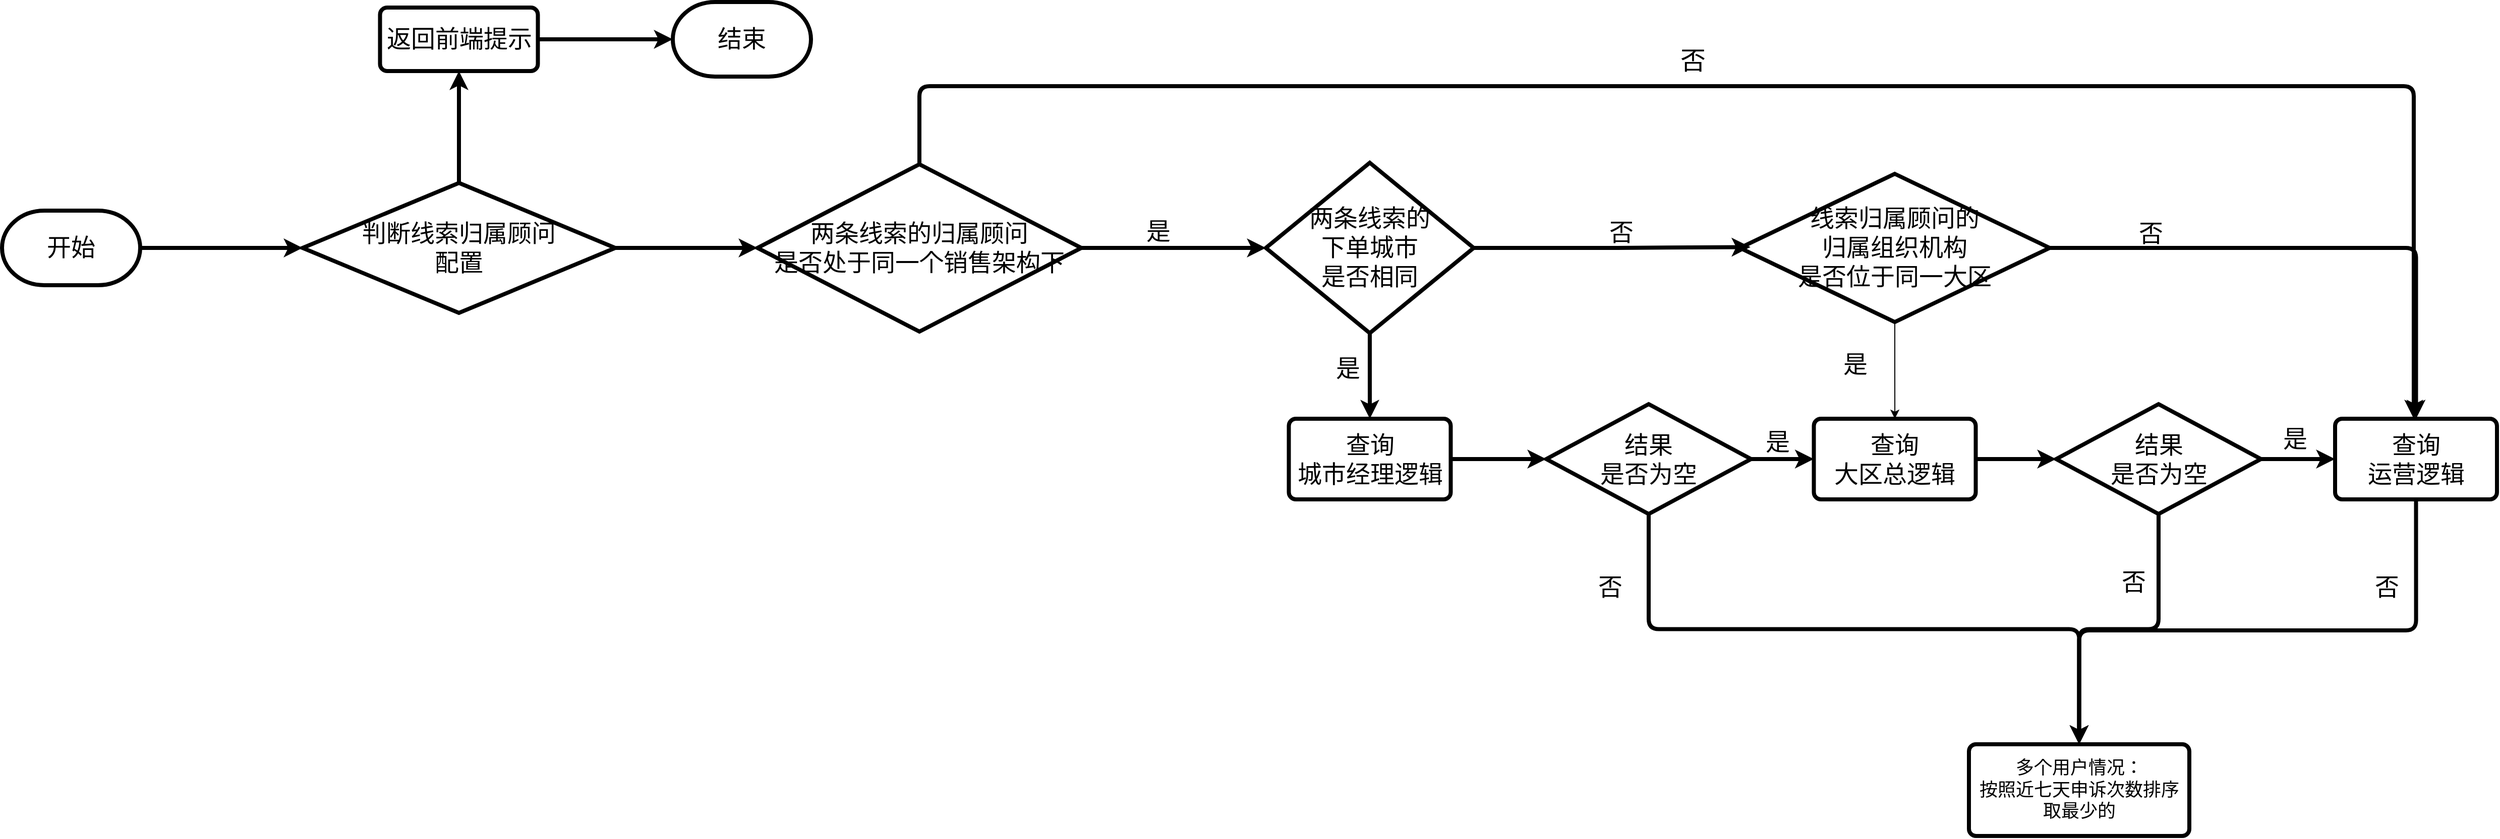 <mxfile version="24.0.2" type="github">
  <diagram name="第 1 页" id="Ma1pfx0zfzfNGR8eNgrs">
    <mxGraphModel dx="3268" dy="1682" grid="0" gridSize="10" guides="1" tooltips="1" connect="1" arrows="1" fold="1" page="0" pageScale="1" pageWidth="1100" pageHeight="850" math="0" shadow="0">
      <root>
        <mxCell id="0" />
        <mxCell id="1" parent="0" />
        <mxCell id="8Eojvqai10c-iT7o-xnL-3" style="edgeStyle=orthogonalEdgeStyle;rounded=1;orthogonalLoop=1;jettySize=auto;html=1;exitX=1;exitY=0.5;exitDx=0;exitDy=0;exitPerimeter=0;curved=0;strokeWidth=4;" edge="1" parent="1" source="8Eojvqai10c-iT7o-xnL-1" target="8Eojvqai10c-iT7o-xnL-2">
          <mxGeometry relative="1" as="geometry" />
        </mxCell>
        <mxCell id="8Eojvqai10c-iT7o-xnL-1" value="&lt;font style=&quot;font-size: 24px;&quot;&gt;开始&lt;/font&gt;" style="strokeWidth=4;html=1;shape=mxgraph.flowchart.terminator;whiteSpace=wrap;labelBackgroundColor=none;" vertex="1" parent="1">
          <mxGeometry x="-296" y="232" width="137" height="74" as="geometry" />
        </mxCell>
        <mxCell id="8Eojvqai10c-iT7o-xnL-8" style="edgeStyle=orthogonalEdgeStyle;rounded=1;orthogonalLoop=1;jettySize=auto;html=1;exitX=0.5;exitY=0;exitDx=0;exitDy=0;exitPerimeter=0;entryX=0.5;entryY=1;entryDx=0;entryDy=0;curved=0;strokeWidth=4;" edge="1" parent="1" source="8Eojvqai10c-iT7o-xnL-2" target="8Eojvqai10c-iT7o-xnL-5">
          <mxGeometry relative="1" as="geometry" />
        </mxCell>
        <mxCell id="8Eojvqai10c-iT7o-xnL-2" value="&lt;font style=&quot;font-size: 24px;&quot;&gt;判断线索归属顾问&lt;/font&gt;&lt;div style=&quot;font-size: 24px;&quot;&gt;&lt;font style=&quot;font-size: 24px;&quot;&gt;配置&lt;/font&gt;&lt;/div&gt;" style="strokeWidth=4;html=1;shape=mxgraph.flowchart.decision;whiteSpace=wrap;labelBackgroundColor=none;" vertex="1" parent="1">
          <mxGeometry x="2" y="204.5" width="310" height="129" as="geometry" />
        </mxCell>
        <mxCell id="8Eojvqai10c-iT7o-xnL-12" style="edgeStyle=orthogonalEdgeStyle;rounded=1;orthogonalLoop=1;jettySize=auto;html=1;exitX=1;exitY=0.5;exitDx=0;exitDy=0;curved=0;strokeWidth=4;" edge="1" parent="1" source="8Eojvqai10c-iT7o-xnL-5" target="8Eojvqai10c-iT7o-xnL-9">
          <mxGeometry relative="1" as="geometry" />
        </mxCell>
        <mxCell id="8Eojvqai10c-iT7o-xnL-5" value="&lt;font style=&quot;font-size: 24px;&quot;&gt;返回前端提示&lt;/font&gt;" style="rounded=1;whiteSpace=wrap;html=1;absoluteArcSize=1;arcSize=14;strokeWidth=4;labelBackgroundColor=none;fontSize=24;" vertex="1" parent="1">
          <mxGeometry x="78.75" y="30.5" width="156.5" height="63" as="geometry" />
        </mxCell>
        <mxCell id="8Eojvqai10c-iT7o-xnL-9" value="&lt;font style=&quot;font-size: 24px;&quot;&gt;结束&lt;/font&gt;" style="strokeWidth=4;html=1;shape=mxgraph.flowchart.terminator;whiteSpace=wrap;labelBackgroundColor=none;" vertex="1" parent="1">
          <mxGeometry x="369" y="25" width="137" height="74" as="geometry" />
        </mxCell>
        <mxCell id="8Eojvqai10c-iT7o-xnL-37" style="edgeStyle=orthogonalEdgeStyle;rounded=1;orthogonalLoop=1;jettySize=auto;html=1;curved=0;strokeWidth=4;" edge="1" parent="1" source="8Eojvqai10c-iT7o-xnL-13" target="8Eojvqai10c-iT7o-xnL-23">
          <mxGeometry relative="1" as="geometry">
            <Array as="points">
              <mxPoint x="614" y="108.5" />
              <mxPoint x="2095" y="108.5" />
            </Array>
          </mxGeometry>
        </mxCell>
        <mxCell id="8Eojvqai10c-iT7o-xnL-13" value="&lt;font style=&quot;font-size: 24px;&quot;&gt;两条线索的归属顾问&lt;br style=&quot;font-size: 24px;&quot;&gt;是否处于同一个销售架构下&lt;/font&gt;" style="strokeWidth=4;html=1;shape=mxgraph.flowchart.decision;whiteSpace=wrap;labelBackgroundColor=none;fontSize=24;" vertex="1" parent="1">
          <mxGeometry x="453" y="186" width="321" height="166" as="geometry" />
        </mxCell>
        <mxCell id="8Eojvqai10c-iT7o-xnL-28" style="edgeStyle=orthogonalEdgeStyle;rounded=1;orthogonalLoop=1;jettySize=auto;html=1;exitX=0.5;exitY=1;exitDx=0;exitDy=0;exitPerimeter=0;curved=0;strokeWidth=4;" edge="1" parent="1" source="8Eojvqai10c-iT7o-xnL-14" target="8Eojvqai10c-iT7o-xnL-25">
          <mxGeometry relative="1" as="geometry" />
        </mxCell>
        <mxCell id="8Eojvqai10c-iT7o-xnL-14" value="&lt;font style=&quot;font-size: 24px;&quot;&gt;两条线索的&lt;br style=&quot;font-size: 24px;&quot;&gt;下单城市&lt;br style=&quot;font-size: 24px;&quot;&gt;是否相同&lt;/font&gt;" style="strokeWidth=4;html=1;shape=mxgraph.flowchart.decision;whiteSpace=wrap;labelBackgroundColor=none;fontSize=24;" vertex="1" parent="1">
          <mxGeometry x="957" y="184.5" width="206" height="169" as="geometry" />
        </mxCell>
        <mxCell id="8Eojvqai10c-iT7o-xnL-29" style="edgeStyle=orthogonalEdgeStyle;rounded=0;orthogonalLoop=1;jettySize=auto;html=1;exitX=0.5;exitY=1;exitDx=0;exitDy=0;exitPerimeter=0;" edge="1" parent="1" source="8Eojvqai10c-iT7o-xnL-15" target="8Eojvqai10c-iT7o-xnL-24">
          <mxGeometry relative="1" as="geometry" />
        </mxCell>
        <mxCell id="8Eojvqai10c-iT7o-xnL-35" style="edgeStyle=orthogonalEdgeStyle;rounded=1;orthogonalLoop=1;jettySize=auto;html=1;exitX=1;exitY=0.5;exitDx=0;exitDy=0;exitPerimeter=0;curved=0;strokeWidth=4;" edge="1" parent="1" source="8Eojvqai10c-iT7o-xnL-15" target="8Eojvqai10c-iT7o-xnL-23">
          <mxGeometry relative="1" as="geometry" />
        </mxCell>
        <mxCell id="8Eojvqai10c-iT7o-xnL-15" value="&lt;font style=&quot;font-size: 24px;&quot;&gt;线索归属顾问的&lt;br style=&quot;font-size: 24px;&quot;&gt;归属组织机构&lt;br style=&quot;font-size: 24px;&quot;&gt;是否位于同一大区&lt;/font&gt;" style="strokeWidth=4;html=1;shape=mxgraph.flowchart.decision;whiteSpace=wrap;labelBackgroundColor=none;fontSize=24;" vertex="1" parent="1">
          <mxGeometry x="1427" y="195.5" width="307" height="147" as="geometry" />
        </mxCell>
        <mxCell id="8Eojvqai10c-iT7o-xnL-16" style="edgeStyle=orthogonalEdgeStyle;rounded=1;orthogonalLoop=1;jettySize=auto;html=1;exitX=1;exitY=0.5;exitDx=0;exitDy=0;exitPerimeter=0;entryX=0;entryY=0.5;entryDx=0;entryDy=0;entryPerimeter=0;labelBackgroundColor=none;fontColor=default;curved=0;strokeWidth=4;" edge="1" parent="1" source="8Eojvqai10c-iT7o-xnL-13" target="8Eojvqai10c-iT7o-xnL-14">
          <mxGeometry relative="1" as="geometry" />
        </mxCell>
        <mxCell id="8Eojvqai10c-iT7o-xnL-17" value="&lt;font style=&quot;font-size: 24px;&quot;&gt;是&lt;/font&gt;" style="edgeLabel;html=1;align=center;verticalAlign=middle;resizable=0;points=[];labelBackgroundColor=none;fontSize=24;" vertex="1" connectable="0" parent="8Eojvqai10c-iT7o-xnL-16">
          <mxGeometry x="-0.22" relative="1" as="geometry">
            <mxPoint x="4" y="-16" as="offset" />
          </mxGeometry>
        </mxCell>
        <mxCell id="8Eojvqai10c-iT7o-xnL-18" style="edgeStyle=orthogonalEdgeStyle;rounded=1;orthogonalLoop=1;jettySize=auto;html=1;exitX=1;exitY=0.5;exitDx=0;exitDy=0;exitPerimeter=0;entryX=0.034;entryY=0.494;entryDx=0;entryDy=0;entryPerimeter=0;labelBackgroundColor=none;fontColor=default;curved=0;strokeWidth=4;" edge="1" parent="1" source="8Eojvqai10c-iT7o-xnL-14" target="8Eojvqai10c-iT7o-xnL-15">
          <mxGeometry relative="1" as="geometry" />
        </mxCell>
        <mxCell id="8Eojvqai10c-iT7o-xnL-19" value="&lt;font style=&quot;font-size: 24px;&quot;&gt;否&lt;/font&gt;" style="edgeLabel;html=1;align=center;verticalAlign=middle;resizable=0;points=[];labelBackgroundColor=none;fontSize=24;" vertex="1" connectable="0" parent="1">
          <mxGeometry x="1309" y="253.5" as="geometry" />
        </mxCell>
        <mxCell id="8Eojvqai10c-iT7o-xnL-20" value="&lt;font style=&quot;font-size: 24px;&quot;&gt;是&lt;/font&gt;" style="edgeLabel;html=1;align=center;verticalAlign=middle;resizable=0;points=[];labelBackgroundColor=none;fontSize=24;" vertex="1" connectable="0" parent="1">
          <mxGeometry x="898" y="253.5" as="geometry">
            <mxPoint x="140" y="135" as="offset" />
          </mxGeometry>
        </mxCell>
        <mxCell id="8Eojvqai10c-iT7o-xnL-21" value="&lt;font style=&quot;font-size: 25px;&quot;&gt;否&lt;/font&gt;" style="edgeLabel;html=1;align=center;verticalAlign=middle;resizable=0;points=[];labelBackgroundColor=none;fontSize=16;" vertex="1" connectable="0" parent="1">
          <mxGeometry x="2091" y="55.5" as="geometry">
            <mxPoint x="-711" y="26" as="offset" />
          </mxGeometry>
        </mxCell>
        <mxCell id="8Eojvqai10c-iT7o-xnL-22" style="edgeStyle=orthogonalEdgeStyle;rounded=1;orthogonalLoop=1;jettySize=auto;html=1;exitX=1;exitY=0.5;exitDx=0;exitDy=0;exitPerimeter=0;entryX=0;entryY=0.5;entryDx=0;entryDy=0;entryPerimeter=0;curved=0;strokeWidth=4;" edge="1" parent="1" source="8Eojvqai10c-iT7o-xnL-2" target="8Eojvqai10c-iT7o-xnL-13">
          <mxGeometry relative="1" as="geometry" />
        </mxCell>
        <mxCell id="8Eojvqai10c-iT7o-xnL-51" style="edgeStyle=orthogonalEdgeStyle;rounded=1;orthogonalLoop=1;jettySize=auto;html=1;exitX=0.5;exitY=1;exitDx=0;exitDy=0;entryX=0.5;entryY=0;entryDx=0;entryDy=0;curved=0;strokeWidth=4;" edge="1" parent="1" source="8Eojvqai10c-iT7o-xnL-23" target="8Eojvqai10c-iT7o-xnL-47">
          <mxGeometry relative="1" as="geometry">
            <Array as="points">
              <mxPoint x="2097" y="648.5" />
              <mxPoint x="1763" y="648.5" />
            </Array>
          </mxGeometry>
        </mxCell>
        <mxCell id="8Eojvqai10c-iT7o-xnL-23" value="&lt;div style=&quot;font-size: 24px;&quot;&gt;&lt;font style=&quot;font-size: 24px;&quot;&gt;查询&lt;/font&gt;&lt;/div&gt;&lt;font style=&quot;font-size: 24px;&quot;&gt;运营逻辑&lt;/font&gt;" style="rounded=1;whiteSpace=wrap;html=1;absoluteArcSize=1;arcSize=14;strokeWidth=4;labelBackgroundColor=none;fontSize=24;" vertex="1" parent="1">
          <mxGeometry x="2017" y="438.5" width="160.5" height="80" as="geometry" />
        </mxCell>
        <mxCell id="8Eojvqai10c-iT7o-xnL-41" style="edgeStyle=orthogonalEdgeStyle;rounded=1;orthogonalLoop=1;jettySize=auto;html=1;exitX=1;exitY=0.5;exitDx=0;exitDy=0;curved=0;strokeWidth=4;" edge="1" parent="1" source="8Eojvqai10c-iT7o-xnL-24" target="8Eojvqai10c-iT7o-xnL-32">
          <mxGeometry relative="1" as="geometry" />
        </mxCell>
        <mxCell id="8Eojvqai10c-iT7o-xnL-24" value="&lt;div style=&quot;font-size: 24px;&quot;&gt;&lt;font style=&quot;font-size: 24px;&quot;&gt;查询&lt;/font&gt;&lt;/div&gt;&lt;font style=&quot;font-size: 24px;&quot;&gt;大区总逻辑&lt;/font&gt;" style="rounded=1;whiteSpace=wrap;html=1;absoluteArcSize=1;arcSize=14;strokeWidth=4;labelBackgroundColor=none;fontSize=24;" vertex="1" parent="1">
          <mxGeometry x="1500.25" y="438.5" width="160.5" height="80" as="geometry" />
        </mxCell>
        <mxCell id="8Eojvqai10c-iT7o-xnL-25" value="&lt;div style=&quot;font-size: 24px;&quot;&gt;&lt;font style=&quot;font-size: 24px;&quot;&gt;查询&lt;/font&gt;&lt;/div&gt;&lt;font style=&quot;font-size: 24px;&quot;&gt;城市经理逻辑&lt;/font&gt;" style="rounded=1;whiteSpace=wrap;html=1;absoluteArcSize=1;arcSize=14;strokeWidth=4;labelBackgroundColor=none;fontSize=24;" vertex="1" parent="1">
          <mxGeometry x="979.75" y="438.5" width="160.5" height="80" as="geometry" />
        </mxCell>
        <mxCell id="8Eojvqai10c-iT7o-xnL-30" value="&lt;font style=&quot;font-size: 24px;&quot;&gt;是&lt;/font&gt;" style="edgeLabel;html=1;align=center;verticalAlign=middle;resizable=0;points=[];labelBackgroundColor=none;fontSize=24;" vertex="1" connectable="0" parent="1">
          <mxGeometry x="1401" y="249.5" as="geometry">
            <mxPoint x="140" y="135" as="offset" />
          </mxGeometry>
        </mxCell>
        <mxCell id="8Eojvqai10c-iT7o-xnL-42" style="edgeStyle=orthogonalEdgeStyle;rounded=1;orthogonalLoop=1;jettySize=auto;html=1;exitX=1;exitY=0.5;exitDx=0;exitDy=0;exitPerimeter=0;curved=0;strokeWidth=4;" edge="1" parent="1" source="8Eojvqai10c-iT7o-xnL-32" target="8Eojvqai10c-iT7o-xnL-23">
          <mxGeometry relative="1" as="geometry" />
        </mxCell>
        <mxCell id="8Eojvqai10c-iT7o-xnL-49" style="edgeStyle=orthogonalEdgeStyle;rounded=1;orthogonalLoop=1;jettySize=auto;html=1;exitX=0.5;exitY=1;exitDx=0;exitDy=0;exitPerimeter=0;entryX=0.5;entryY=0;entryDx=0;entryDy=0;curved=0;strokeWidth=4;" edge="1" parent="1" source="8Eojvqai10c-iT7o-xnL-32" target="8Eojvqai10c-iT7o-xnL-47">
          <mxGeometry relative="1" as="geometry" />
        </mxCell>
        <mxCell id="8Eojvqai10c-iT7o-xnL-32" value="结果&lt;div&gt;是否为空&lt;/div&gt;" style="strokeWidth=4;html=1;shape=mxgraph.flowchart.decision;whiteSpace=wrap;labelBackgroundColor=none;fontSize=24;" vertex="1" parent="1">
          <mxGeometry x="1740.5" y="424" width="203" height="109" as="geometry" />
        </mxCell>
        <mxCell id="8Eojvqai10c-iT7o-xnL-39" style="edgeStyle=orthogonalEdgeStyle;rounded=1;orthogonalLoop=1;jettySize=auto;html=1;exitX=1;exitY=0.5;exitDx=0;exitDy=0;exitPerimeter=0;curved=0;strokeWidth=4;" edge="1" parent="1" source="8Eojvqai10c-iT7o-xnL-33" target="8Eojvqai10c-iT7o-xnL-24">
          <mxGeometry relative="1" as="geometry" />
        </mxCell>
        <mxCell id="8Eojvqai10c-iT7o-xnL-48" style="edgeStyle=orthogonalEdgeStyle;rounded=1;orthogonalLoop=1;jettySize=auto;html=1;exitX=0.5;exitY=1;exitDx=0;exitDy=0;exitPerimeter=0;entryX=0.5;entryY=0;entryDx=0;entryDy=0;curved=0;strokeWidth=4;" edge="1" parent="1" source="8Eojvqai10c-iT7o-xnL-33" target="8Eojvqai10c-iT7o-xnL-47">
          <mxGeometry relative="1" as="geometry" />
        </mxCell>
        <mxCell id="8Eojvqai10c-iT7o-xnL-33" value="结果&lt;div&gt;是否为空&lt;/div&gt;" style="strokeWidth=4;html=1;shape=mxgraph.flowchart.decision;whiteSpace=wrap;labelBackgroundColor=none;fontSize=24;" vertex="1" parent="1">
          <mxGeometry x="1235" y="424" width="203" height="109" as="geometry" />
        </mxCell>
        <mxCell id="8Eojvqai10c-iT7o-xnL-36" value="&lt;font style=&quot;font-size: 24px;&quot;&gt;否&lt;/font&gt;" style="edgeLabel;html=1;align=center;verticalAlign=middle;resizable=0;points=[];labelBackgroundColor=none;fontSize=24;" vertex="1" connectable="0" parent="1">
          <mxGeometry x="1382" y="263.5" as="geometry">
            <mxPoint x="452" y="-9" as="offset" />
          </mxGeometry>
        </mxCell>
        <mxCell id="8Eojvqai10c-iT7o-xnL-40" style="edgeStyle=orthogonalEdgeStyle;rounded=1;orthogonalLoop=1;jettySize=auto;html=1;exitX=1;exitY=0.5;exitDx=0;exitDy=0;entryX=0;entryY=0.5;entryDx=0;entryDy=0;entryPerimeter=0;curved=0;strokeWidth=4;" edge="1" parent="1" source="8Eojvqai10c-iT7o-xnL-25" target="8Eojvqai10c-iT7o-xnL-33">
          <mxGeometry relative="1" as="geometry" />
        </mxCell>
        <mxCell id="8Eojvqai10c-iT7o-xnL-43" value="&lt;font style=&quot;font-size: 24px;&quot;&gt;是&lt;/font&gt;" style="edgeLabel;html=1;align=center;verticalAlign=middle;resizable=0;points=[];labelBackgroundColor=none;fontSize=24;" vertex="1" connectable="0" parent="1">
          <mxGeometry x="1656.499" y="263.5" as="geometry">
            <mxPoint x="320" y="195" as="offset" />
          </mxGeometry>
        </mxCell>
        <mxCell id="8Eojvqai10c-iT7o-xnL-44" value="&lt;font style=&quot;font-size: 24px;&quot;&gt;是&lt;/font&gt;" style="edgeLabel;html=1;align=center;verticalAlign=middle;resizable=0;points=[];labelBackgroundColor=none;fontSize=24;" vertex="1" connectable="0" parent="1">
          <mxGeometry x="868.769" y="273" as="geometry">
            <mxPoint x="595" y="189" as="offset" />
          </mxGeometry>
        </mxCell>
        <mxCell id="8Eojvqai10c-iT7o-xnL-47" value="&lt;font style=&quot;font-size: 18px;&quot;&gt;多个用户情况：&lt;br&gt;按照近七天申诉次数排序&lt;br&gt;取最少的&lt;br&gt;&lt;/font&gt;" style="rounded=1;whiteSpace=wrap;html=1;absoluteArcSize=1;arcSize=14;strokeWidth=4;labelBackgroundColor=none;" vertex="1" parent="1">
          <mxGeometry x="1654" y="761.5" width="218.5" height="91" as="geometry" />
        </mxCell>
        <mxCell id="8Eojvqai10c-iT7o-xnL-59" value="&lt;font style=&quot;font-size: 24px;&quot;&gt;否&lt;/font&gt;" style="edgeLabel;html=1;align=center;verticalAlign=middle;resizable=0;points=[];labelBackgroundColor=none;fontSize=24;" vertex="1" connectable="0" parent="1">
          <mxGeometry x="846" y="615" as="geometry">
            <mxPoint x="452" y="-9" as="offset" />
          </mxGeometry>
        </mxCell>
        <mxCell id="8Eojvqai10c-iT7o-xnL-60" value="&lt;font style=&quot;font-size: 24px;&quot;&gt;否&lt;/font&gt;" style="edgeLabel;html=1;align=center;verticalAlign=middle;resizable=0;points=[];labelBackgroundColor=none;fontSize=24;" vertex="1" connectable="0" parent="1">
          <mxGeometry x="1365" y="610" as="geometry">
            <mxPoint x="452" y="-9" as="offset" />
          </mxGeometry>
        </mxCell>
        <mxCell id="8Eojvqai10c-iT7o-xnL-61" value="&lt;font style=&quot;font-size: 24px;&quot;&gt;否&lt;/font&gt;" style="edgeLabel;html=1;align=center;verticalAlign=middle;resizable=0;points=[];labelBackgroundColor=none;fontSize=24;" vertex="1" connectable="0" parent="1">
          <mxGeometry x="1616" y="615" as="geometry">
            <mxPoint x="452" y="-9" as="offset" />
          </mxGeometry>
        </mxCell>
      </root>
    </mxGraphModel>
  </diagram>
</mxfile>
